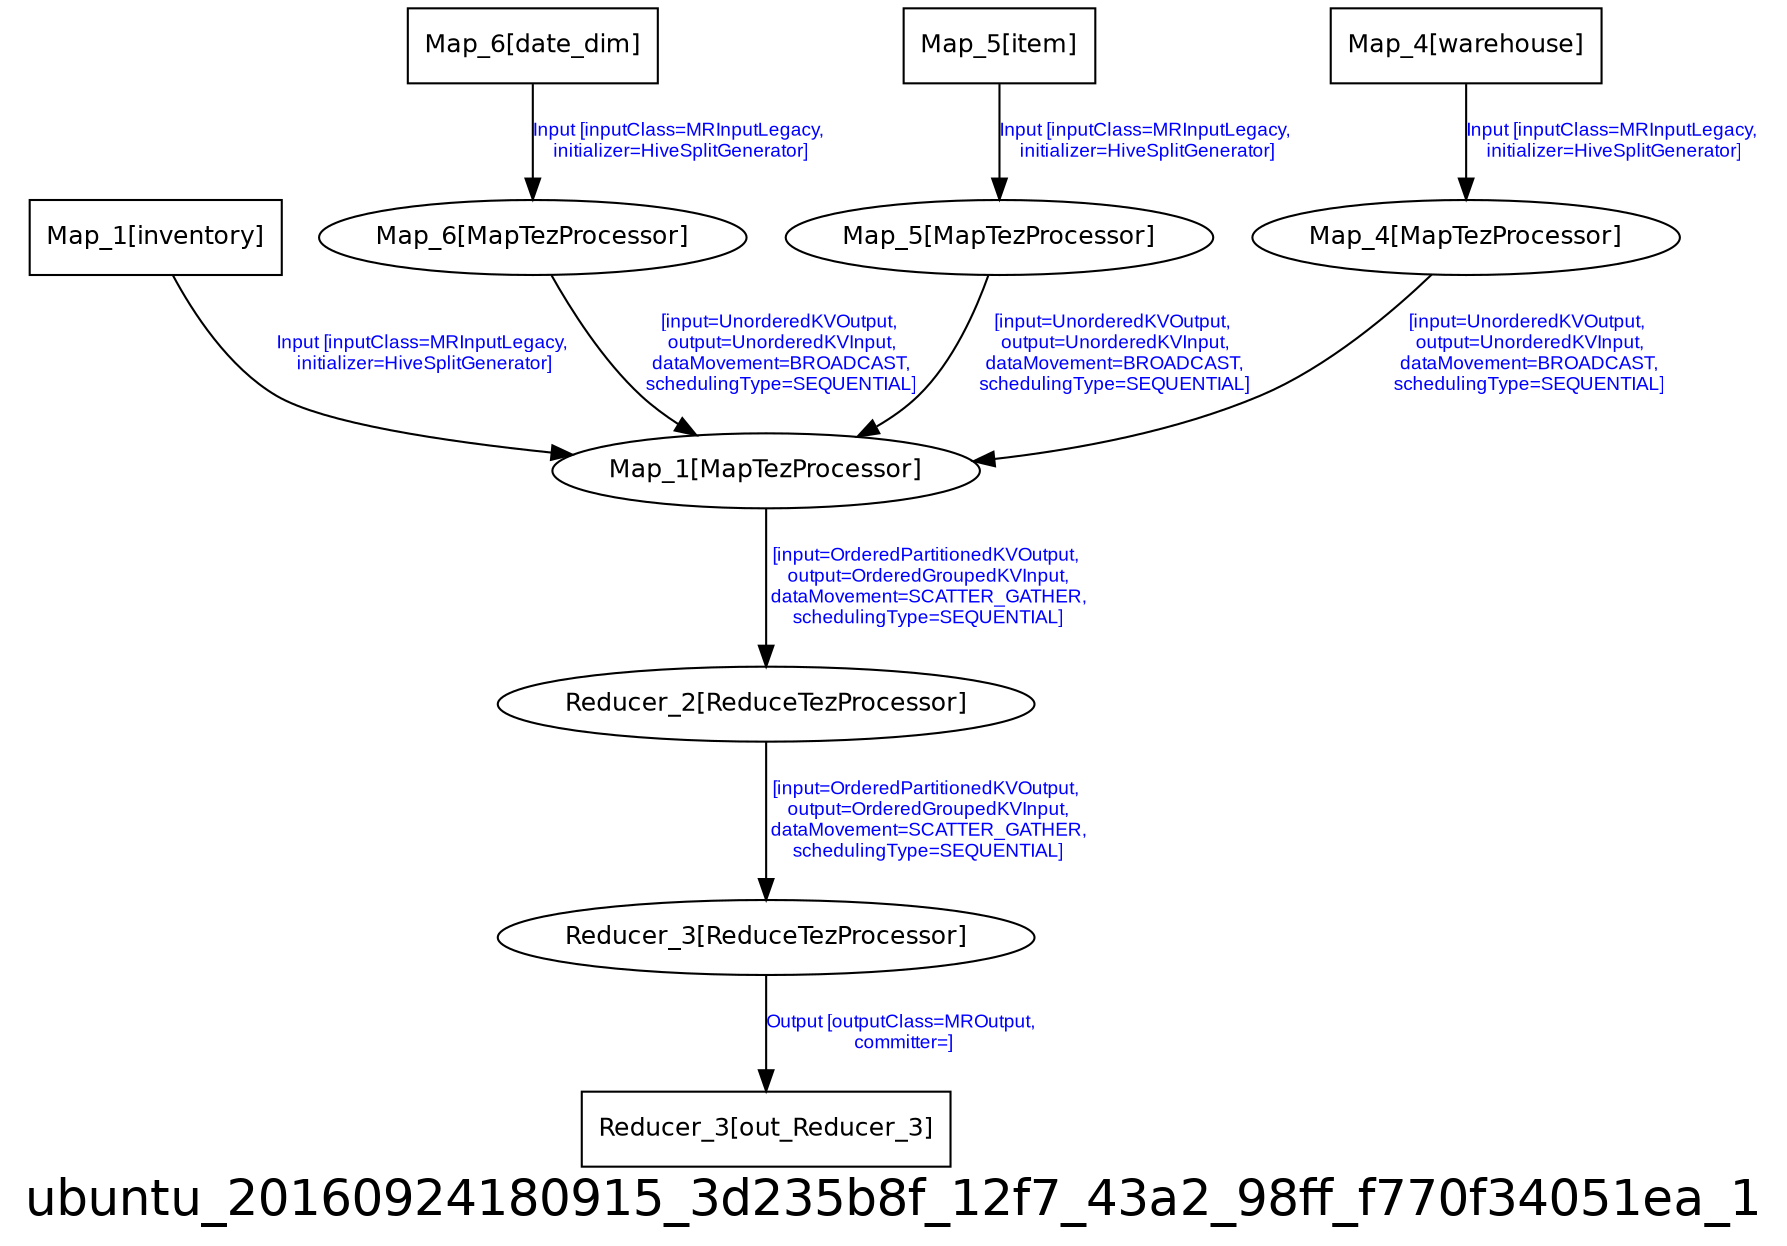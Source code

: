 digraph ubuntu_20160924180915_3d235b8f_12f7_43a2_98ff_f770f34051ea_1 {
graph [ label="ubuntu_20160924180915_3d235b8f_12f7_43a2_98ff_f770f34051ea_1", fontsize=24, fontname=Helvetica];
node [fontsize=12, fontname=Helvetica];
edge [fontsize=9, fontcolor=blue, fontname=Arial];
"ubuntu_20160924180915_3d235b8f_12f7_43a2_98ff_f770f34051ea_1.Map_1_inventory" [ label = "Map_1[inventory]", shape = "box" ];
"ubuntu_20160924180915_3d235b8f_12f7_43a2_98ff_f770f34051ea_1.Map_1_inventory" -> "ubuntu_20160924180915_3d235b8f_12f7_43a2_98ff_f770f34051ea_1.Map_1" [ label = "Input [inputClass=MRInputLegacy,\n initializer=HiveSplitGenerator]" ];
"ubuntu_20160924180915_3d235b8f_12f7_43a2_98ff_f770f34051ea_1.Reducer_3_out_Reducer_3" [ label = "Reducer_3[out_Reducer_3]", shape = "box" ];
"ubuntu_20160924180915_3d235b8f_12f7_43a2_98ff_f770f34051ea_1.Map_6" [ label = "Map_6[MapTezProcessor]" ];
"ubuntu_20160924180915_3d235b8f_12f7_43a2_98ff_f770f34051ea_1.Map_6" -> "ubuntu_20160924180915_3d235b8f_12f7_43a2_98ff_f770f34051ea_1.Map_1" [ label = "[input=UnorderedKVOutput,\n output=UnorderedKVInput,\n dataMovement=BROADCAST,\n schedulingType=SEQUENTIAL]" ];
"ubuntu_20160924180915_3d235b8f_12f7_43a2_98ff_f770f34051ea_1.Map_1" [ label = "Map_1[MapTezProcessor]" ];
"ubuntu_20160924180915_3d235b8f_12f7_43a2_98ff_f770f34051ea_1.Map_1" -> "ubuntu_20160924180915_3d235b8f_12f7_43a2_98ff_f770f34051ea_1.Reducer_2" [ label = "[input=OrderedPartitionedKVOutput,\n output=OrderedGroupedKVInput,\n dataMovement=SCATTER_GATHER,\n schedulingType=SEQUENTIAL]" ];
"ubuntu_20160924180915_3d235b8f_12f7_43a2_98ff_f770f34051ea_1.Map_5_item" [ label = "Map_5[item]", shape = "box" ];
"ubuntu_20160924180915_3d235b8f_12f7_43a2_98ff_f770f34051ea_1.Map_5_item" -> "ubuntu_20160924180915_3d235b8f_12f7_43a2_98ff_f770f34051ea_1.Map_5" [ label = "Input [inputClass=MRInputLegacy,\n initializer=HiveSplitGenerator]" ];
"ubuntu_20160924180915_3d235b8f_12f7_43a2_98ff_f770f34051ea_1.Map_4" [ label = "Map_4[MapTezProcessor]" ];
"ubuntu_20160924180915_3d235b8f_12f7_43a2_98ff_f770f34051ea_1.Map_4" -> "ubuntu_20160924180915_3d235b8f_12f7_43a2_98ff_f770f34051ea_1.Map_1" [ label = "[input=UnorderedKVOutput,\n output=UnorderedKVInput,\n dataMovement=BROADCAST,\n schedulingType=SEQUENTIAL]" ];
"ubuntu_20160924180915_3d235b8f_12f7_43a2_98ff_f770f34051ea_1.Map_4_warehouse" [ label = "Map_4[warehouse]", shape = "box" ];
"ubuntu_20160924180915_3d235b8f_12f7_43a2_98ff_f770f34051ea_1.Map_4_warehouse" -> "ubuntu_20160924180915_3d235b8f_12f7_43a2_98ff_f770f34051ea_1.Map_4" [ label = "Input [inputClass=MRInputLegacy,\n initializer=HiveSplitGenerator]" ];
"ubuntu_20160924180915_3d235b8f_12f7_43a2_98ff_f770f34051ea_1.Reducer_3" [ label = "Reducer_3[ReduceTezProcessor]" ];
"ubuntu_20160924180915_3d235b8f_12f7_43a2_98ff_f770f34051ea_1.Reducer_3" -> "ubuntu_20160924180915_3d235b8f_12f7_43a2_98ff_f770f34051ea_1.Reducer_3_out_Reducer_3" [ label = "Output [outputClass=MROutput,\n committer=]" ];
"ubuntu_20160924180915_3d235b8f_12f7_43a2_98ff_f770f34051ea_1.Map_6_date_dim" [ label = "Map_6[date_dim]", shape = "box" ];
"ubuntu_20160924180915_3d235b8f_12f7_43a2_98ff_f770f34051ea_1.Map_6_date_dim" -> "ubuntu_20160924180915_3d235b8f_12f7_43a2_98ff_f770f34051ea_1.Map_6" [ label = "Input [inputClass=MRInputLegacy,\n initializer=HiveSplitGenerator]" ];
"ubuntu_20160924180915_3d235b8f_12f7_43a2_98ff_f770f34051ea_1.Reducer_2" [ label = "Reducer_2[ReduceTezProcessor]" ];
"ubuntu_20160924180915_3d235b8f_12f7_43a2_98ff_f770f34051ea_1.Reducer_2" -> "ubuntu_20160924180915_3d235b8f_12f7_43a2_98ff_f770f34051ea_1.Reducer_3" [ label = "[input=OrderedPartitionedKVOutput,\n output=OrderedGroupedKVInput,\n dataMovement=SCATTER_GATHER,\n schedulingType=SEQUENTIAL]" ];
"ubuntu_20160924180915_3d235b8f_12f7_43a2_98ff_f770f34051ea_1.Map_5" [ label = "Map_5[MapTezProcessor]" ];
"ubuntu_20160924180915_3d235b8f_12f7_43a2_98ff_f770f34051ea_1.Map_5" -> "ubuntu_20160924180915_3d235b8f_12f7_43a2_98ff_f770f34051ea_1.Map_1" [ label = "[input=UnorderedKVOutput,\n output=UnorderedKVInput,\n dataMovement=BROADCAST,\n schedulingType=SEQUENTIAL]" ];
}
